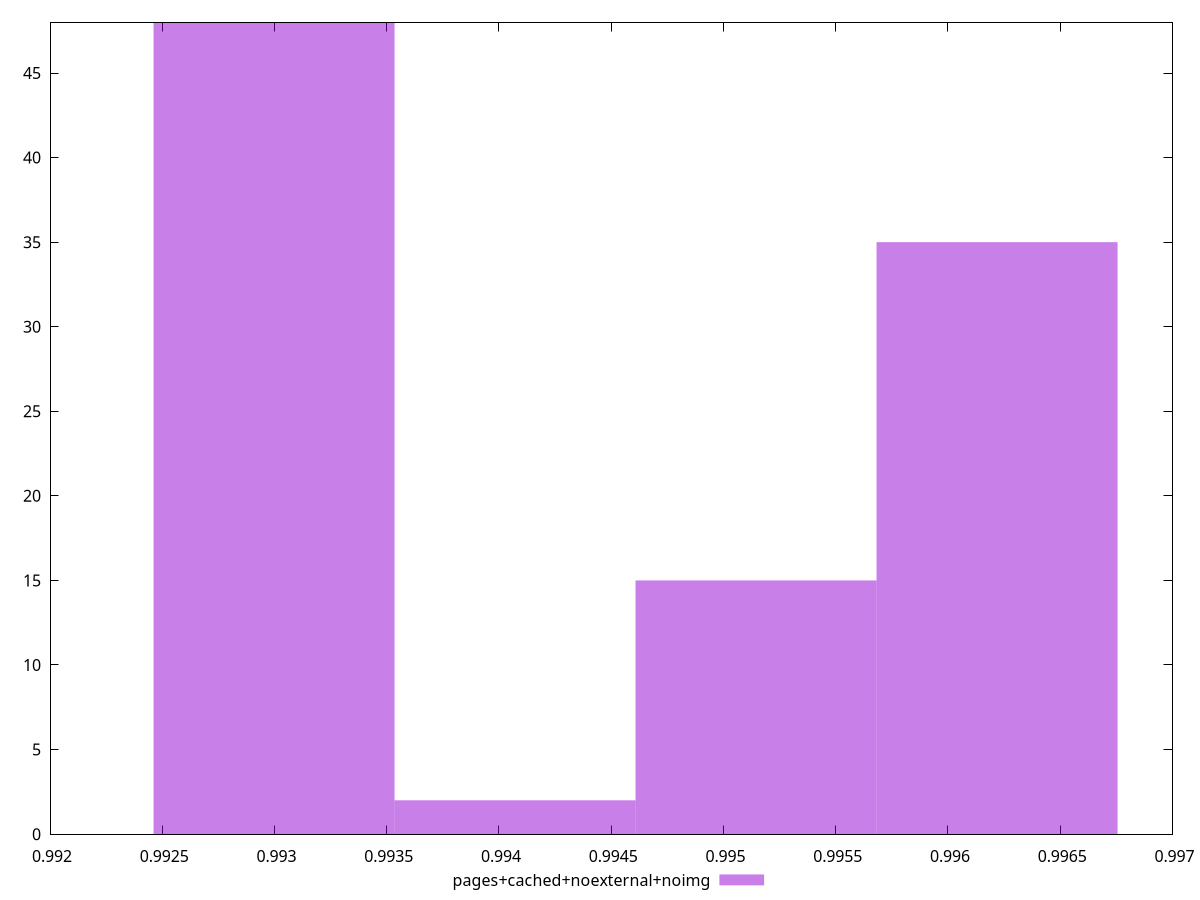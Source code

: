 $_pagesCachedNoexternalNoimg <<EOF
0.9962184603009006 35
0.9929979264852726 48
0.9951449490290245 15
0.9940714377571486 2
EOF
set key outside below
set terminal pngcairo
set output "report_00006_2020-11-02T20-21-41.718Z/interactive/pages+cached+noexternal+noimg//hist.png"
set yrange [0:48]
set boxwidth 0.0010735112718759704
set style fill transparent solid 0.5 noborder
plot $_pagesCachedNoexternalNoimg title "pages+cached+noexternal+noimg" with boxes ,